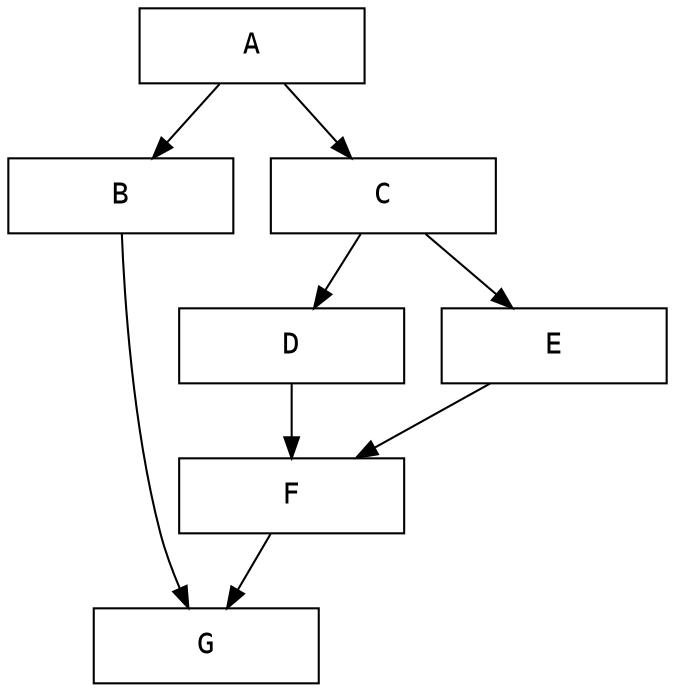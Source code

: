 digraph SimpleFlowGraph {
    // Graph settings for better layout
    rankdir=TB;
    node [shape=box, fontname="monospace", width=1.5, height=0.5];
    edge [fontname="monospace"];
    
    // Define nodes
    A [label="A"];
    B [label="B"];
    C [label="C"];
    D [label="D"];
    E [label="E"];
    F [label="F"];
    G [label="G"];
    
    // Define edges
    A -> B;
    A -> C;
    C -> D;
    C -> E;
    D -> F;
    E -> F;
    F -> G;
    B -> G;
    
    // Set node ranks to control layout
    {rank=same; B; C;}
    {rank=same; D; E;}
}
